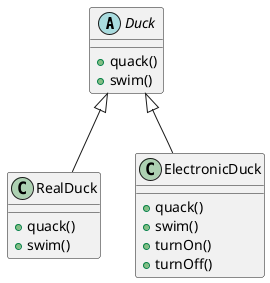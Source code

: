 @startuml ducks

abstract class Duck {
    +quack()
    +swim()
}

class RealDuck {
    +quack()
    +swim()
}

class ElectronicDuck {
    +quack()
    +swim()
    +turnOn()
    +turnOff()
}

Duck <|-- RealDuck
Duck <|-- ElectronicDuck

@enduml
